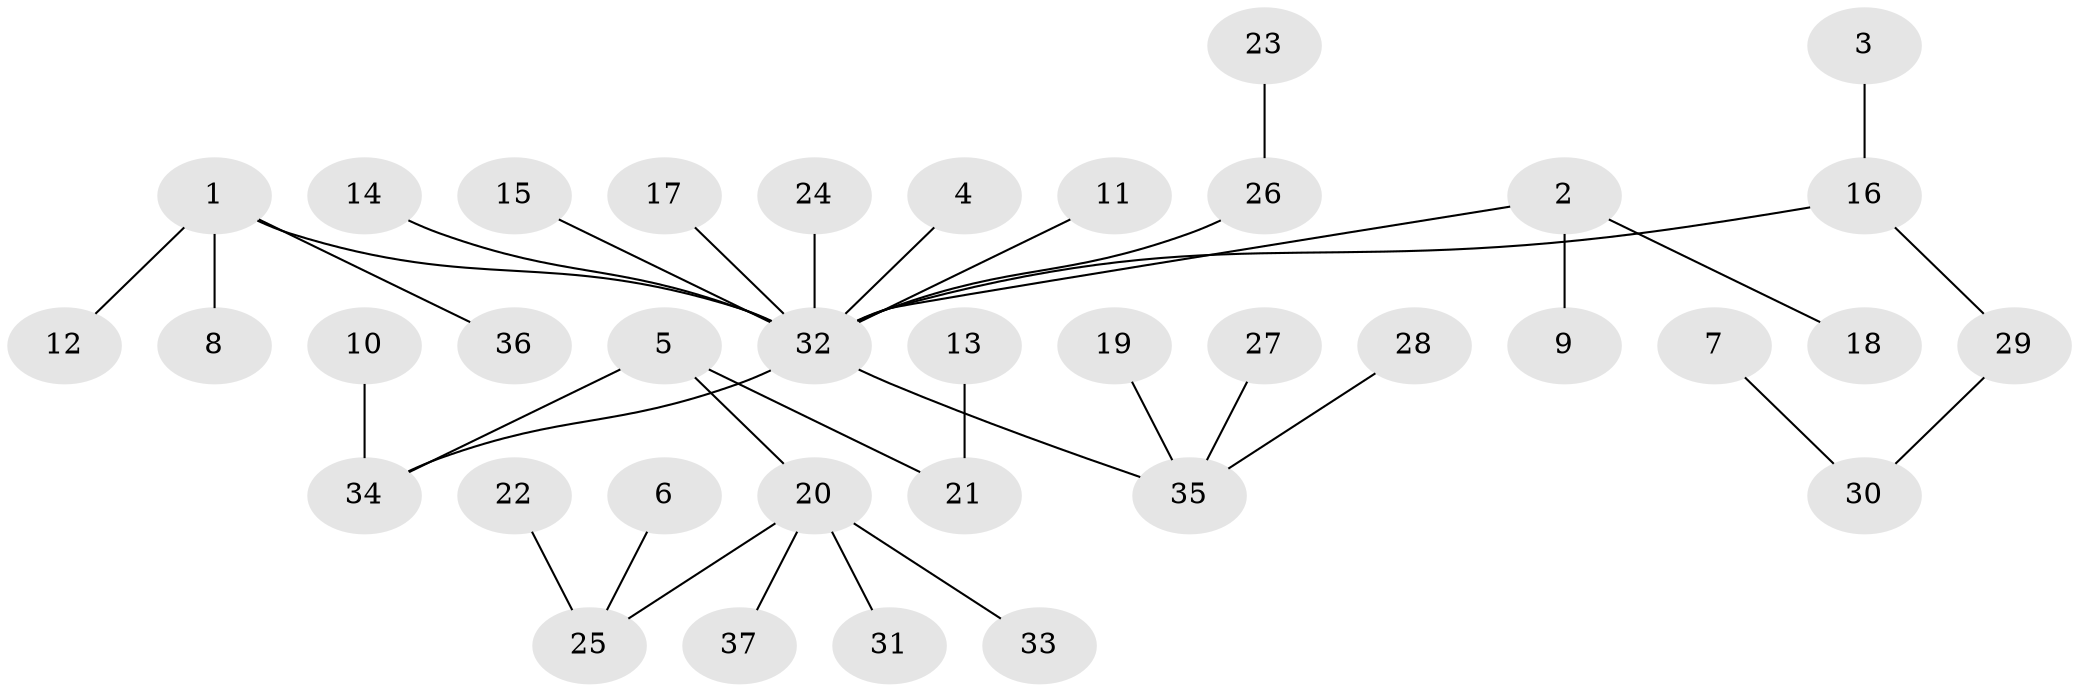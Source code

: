 // original degree distribution, {9: 0.013513513513513514, 4: 0.06756756756756757, 6: 0.013513513513513514, 2: 0.2702702702702703, 5: 0.02702702702702703, 3: 0.10810810810810811, 1: 0.5}
// Generated by graph-tools (version 1.1) at 2025/50/03/09/25 03:50:18]
// undirected, 37 vertices, 36 edges
graph export_dot {
graph [start="1"]
  node [color=gray90,style=filled];
  1;
  2;
  3;
  4;
  5;
  6;
  7;
  8;
  9;
  10;
  11;
  12;
  13;
  14;
  15;
  16;
  17;
  18;
  19;
  20;
  21;
  22;
  23;
  24;
  25;
  26;
  27;
  28;
  29;
  30;
  31;
  32;
  33;
  34;
  35;
  36;
  37;
  1 -- 8 [weight=1.0];
  1 -- 12 [weight=1.0];
  1 -- 32 [weight=1.0];
  1 -- 36 [weight=1.0];
  2 -- 9 [weight=1.0];
  2 -- 18 [weight=1.0];
  2 -- 32 [weight=1.0];
  3 -- 16 [weight=1.0];
  4 -- 32 [weight=1.0];
  5 -- 20 [weight=1.0];
  5 -- 21 [weight=1.0];
  5 -- 34 [weight=1.0];
  6 -- 25 [weight=1.0];
  7 -- 30 [weight=1.0];
  10 -- 34 [weight=1.0];
  11 -- 32 [weight=1.0];
  13 -- 21 [weight=1.0];
  14 -- 32 [weight=1.0];
  15 -- 32 [weight=1.0];
  16 -- 29 [weight=1.0];
  16 -- 32 [weight=1.0];
  17 -- 32 [weight=1.0];
  19 -- 35 [weight=1.0];
  20 -- 25 [weight=1.0];
  20 -- 31 [weight=1.0];
  20 -- 33 [weight=1.0];
  20 -- 37 [weight=1.0];
  22 -- 25 [weight=1.0];
  23 -- 26 [weight=1.0];
  24 -- 32 [weight=1.0];
  26 -- 32 [weight=1.0];
  27 -- 35 [weight=1.0];
  28 -- 35 [weight=1.0];
  29 -- 30 [weight=1.0];
  32 -- 34 [weight=1.0];
  32 -- 35 [weight=1.0];
}
